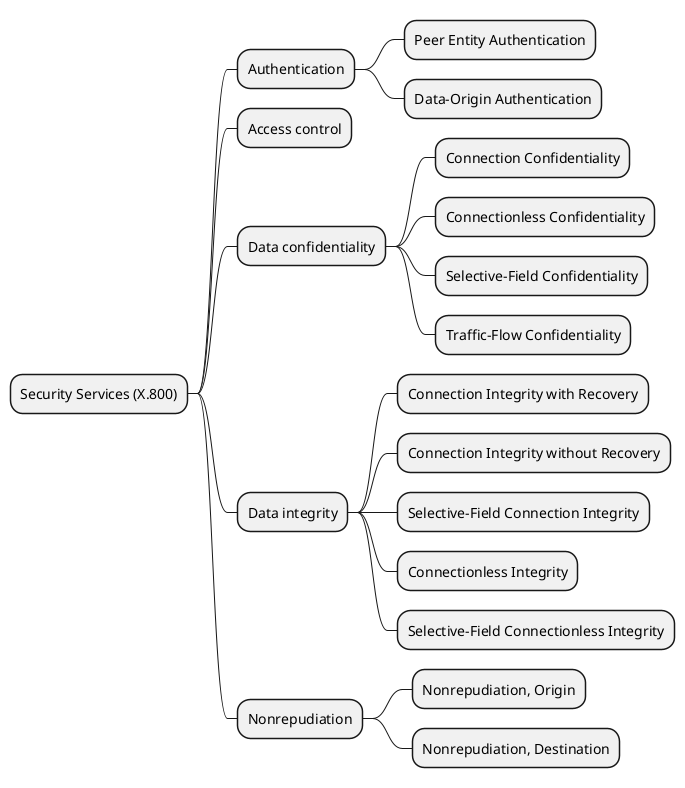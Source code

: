 @startmindmap

* Security Services (X.800)

** Authentication
*** Peer Entity Authentication
*** Data-Origin Authentication

** Access control

** Data confidentiality
*** Connection Confidentiality
*** Connectionless Confidentiality
*** Selective-Field Confidentiality
*** Traffic-Flow Confidentiality

** Data integrity
*** Connection Integrity with Recovery
*** Connection Integrity without Recovery
*** Selective-Field Connection Integrity
*** Connectionless Integrity
*** Selective-Field Connectionless Integrity

** Nonrepudiation
*** Nonrepudiation, Origin
*** Nonrepudiation, Destination

@endmindmap
